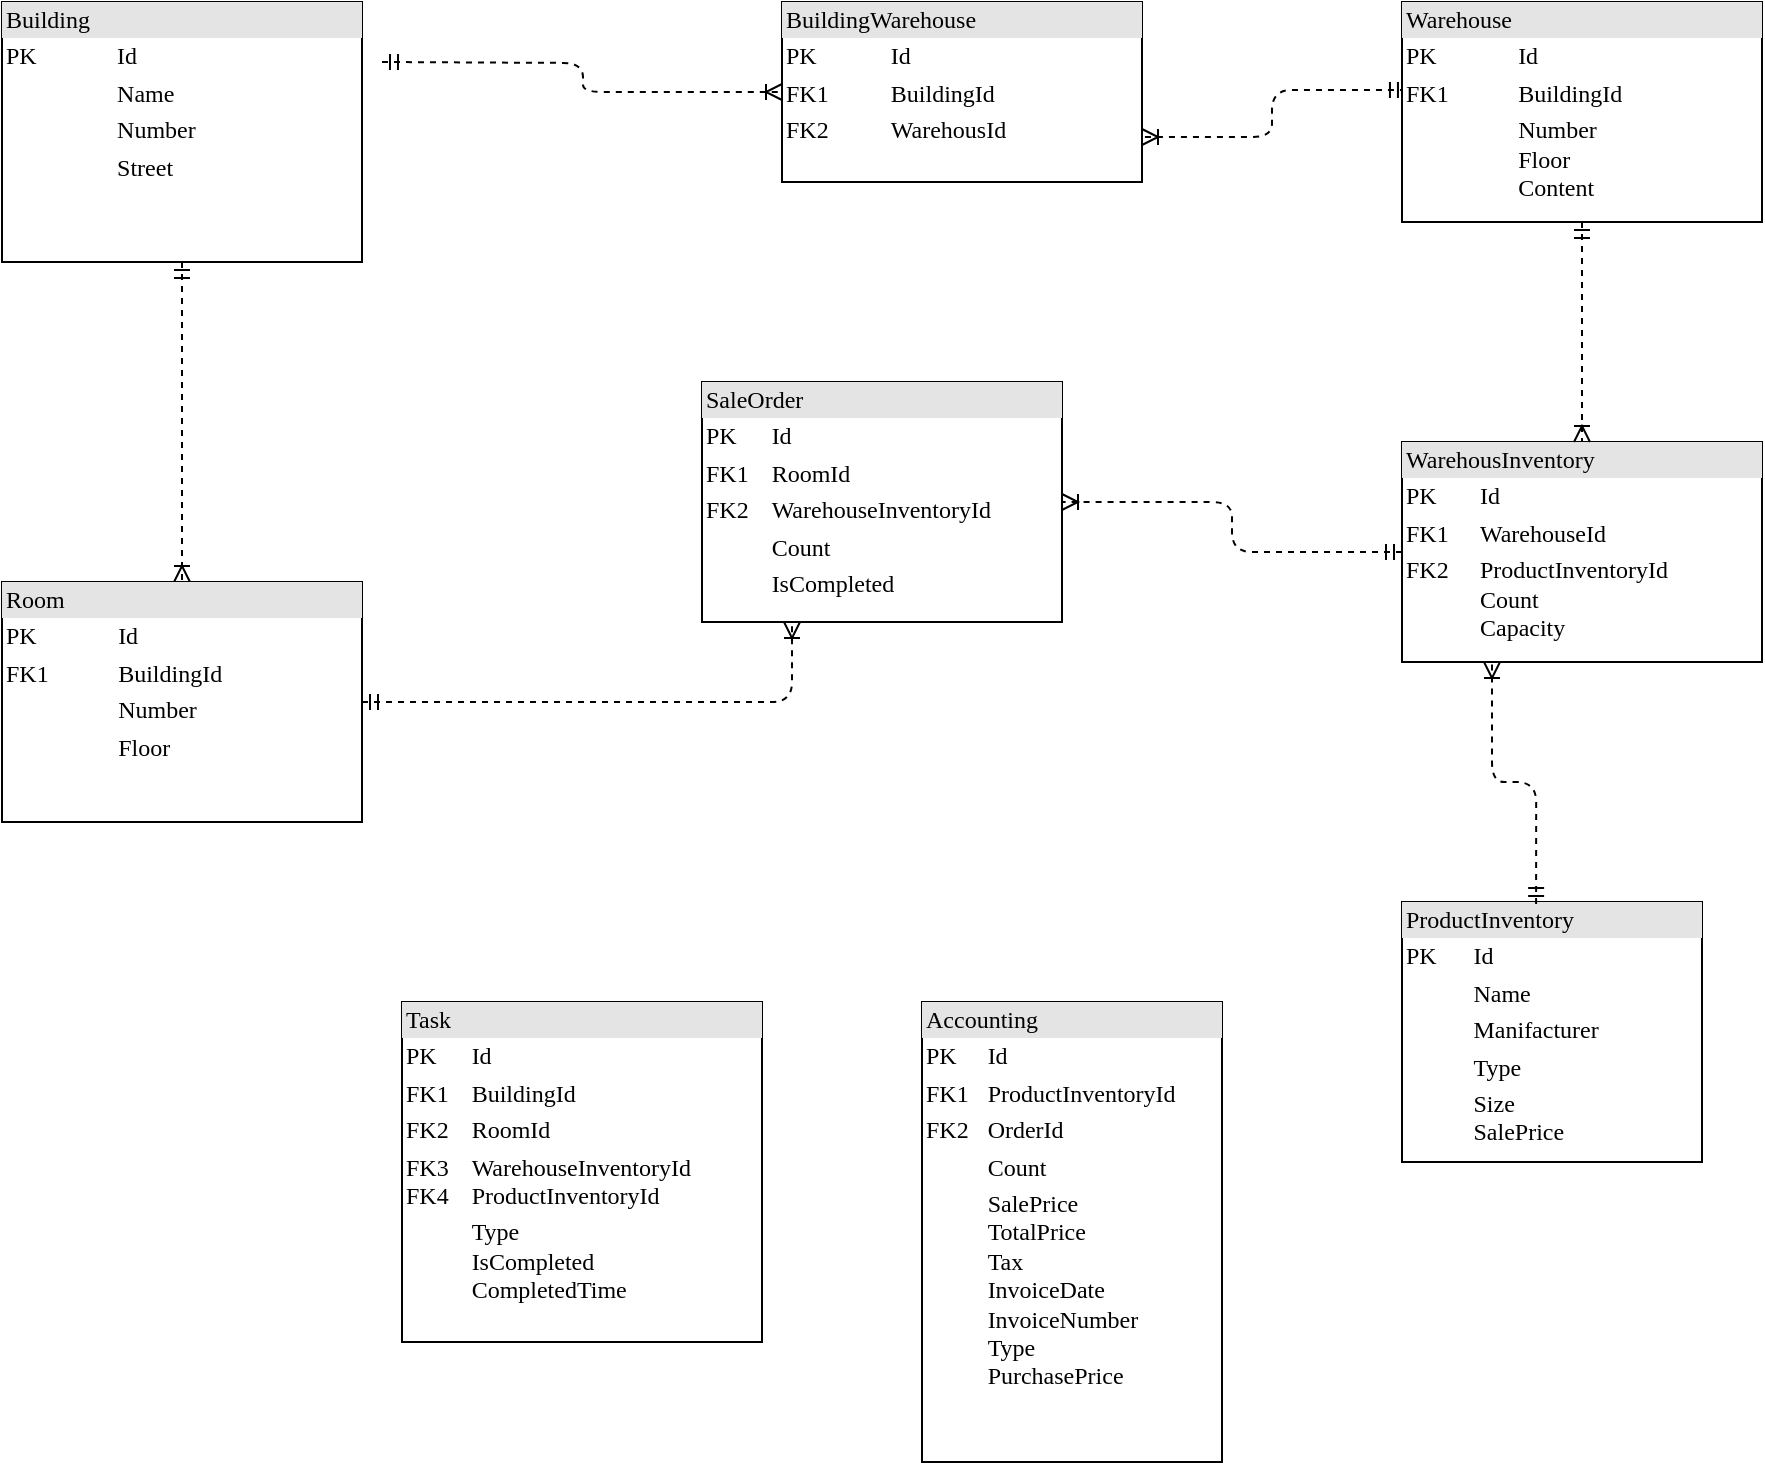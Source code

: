 <mxfile version="23.0.2" type="device">
  <diagram name="Page-1" id="2ca16b54-16f6-2749-3443-fa8db7711227">
    <mxGraphModel dx="1225" dy="1096" grid="1" gridSize="10" guides="1" tooltips="1" connect="1" arrows="1" fold="1" page="1" pageScale="1" pageWidth="1100" pageHeight="850" background="none" math="0" shadow="0">
      <root>
        <mxCell id="0" />
        <mxCell id="1" parent="0" />
        <mxCell id="2ed32ef02a7f4228-1" value="&lt;div style=&quot;box-sizing:border-box;width:100%;background:#e4e4e4;padding:2px;&quot;&gt;BuildingWarehouse&lt;/div&gt;&lt;table style=&quot;width:100%;font-size:1em;&quot; cellpadding=&quot;2&quot; cellspacing=&quot;0&quot;&gt;&lt;tbody&gt;&lt;tr&gt;&lt;td&gt;PK&lt;/td&gt;&lt;td&gt;Id&lt;/td&gt;&lt;/tr&gt;&lt;tr&gt;&lt;td&gt;FK1&lt;/td&gt;&lt;td&gt;BuildingId&lt;/td&gt;&lt;/tr&gt;&lt;tr&gt;&lt;td&gt;FK2&lt;/td&gt;&lt;td&gt;WarehousId&lt;/td&gt;&lt;/tr&gt;&lt;/tbody&gt;&lt;/table&gt;" style="verticalAlign=top;align=left;overflow=fill;html=1;rounded=0;shadow=0;comic=0;labelBackgroundColor=none;strokeWidth=1;fontFamily=Verdana;fontSize=12" parent="1" vertex="1">
          <mxGeometry x="520" y="60" width="180" height="90" as="geometry" />
        </mxCell>
        <mxCell id="2ed32ef02a7f4228-19" style="html=1;dashed=1;labelBackgroundColor=none;startArrow=ERmandOne;endArrow=ERoneToMany;fontFamily=Verdana;fontSize=12;align=left;entryX=0.5;entryY=0;edgeStyle=orthogonalEdgeStyle;entryDx=0;entryDy=0;" parent="1" source="2ed32ef02a7f4228-2" target="2ed32ef02a7f4228-10" edge="1">
          <mxGeometry relative="1" as="geometry" />
        </mxCell>
        <mxCell id="2ed32ef02a7f4228-20" style="html=1;dashed=1;labelBackgroundColor=none;startArrow=ERmandOne;endArrow=ERoneToMany;fontFamily=Verdana;fontSize=12;align=left;exitX=0.011;exitY=0.4;exitDx=0;exitDy=0;edgeStyle=orthogonalEdgeStyle;entryX=1;entryY=0.75;entryDx=0;entryDy=0;exitPerimeter=0;" parent="1" source="2ed32ef02a7f4228-11" target="2ed32ef02a7f4228-1" edge="1">
          <mxGeometry relative="1" as="geometry">
            <mxPoint x="670" y="160" as="targetPoint" />
          </mxGeometry>
        </mxCell>
        <mxCell id="2ed32ef02a7f4228-2" value="&lt;div style=&quot;box-sizing: border-box ; width: 100% ; background: #e4e4e4 ; padding: 2px&quot;&gt;Building&lt;/div&gt;&lt;table style=&quot;width: 100% ; font-size: 1em&quot; cellpadding=&quot;2&quot; cellspacing=&quot;0&quot;&gt;&lt;tbody&gt;&lt;tr&gt;&lt;td&gt;PK&lt;/td&gt;&lt;td&gt;Id&lt;/td&gt;&lt;/tr&gt;&lt;tr&gt;&lt;td&gt;&lt;br&gt;&lt;/td&gt;&lt;td&gt;Name&lt;/td&gt;&lt;/tr&gt;&lt;tr&gt;&lt;td&gt;&lt;/td&gt;&lt;td&gt;Number&lt;/td&gt;&lt;/tr&gt;&lt;tr&gt;&lt;td&gt;&lt;br&gt;&lt;/td&gt;&lt;td&gt;Street&lt;br&gt;&lt;/td&gt;&lt;/tr&gt;&lt;tr&gt;&lt;td&gt;&lt;br&gt;&lt;/td&gt;&lt;td&gt;&lt;br&gt;&lt;/td&gt;&lt;/tr&gt;&lt;tr&gt;&lt;td&gt;&lt;br&gt;&lt;/td&gt;&lt;td&gt;&lt;br&gt;&lt;/td&gt;&lt;/tr&gt;&lt;/tbody&gt;&lt;/table&gt;" style="verticalAlign=top;align=left;overflow=fill;html=1;rounded=0;shadow=0;comic=0;labelBackgroundColor=none;strokeWidth=1;fontFamily=Verdana;fontSize=12" parent="1" vertex="1">
          <mxGeometry x="130" y="60" width="180" height="130" as="geometry" />
        </mxCell>
        <mxCell id="2ed32ef02a7f4228-6" value="&lt;div style=&quot;box-sizing: border-box ; width: 100% ; background: #e4e4e4 ; padding: 2px&quot;&gt;ProductInventory&lt;/div&gt;&lt;table style=&quot;width: 100% ; font-size: 1em&quot; cellpadding=&quot;2&quot; cellspacing=&quot;0&quot;&gt;&lt;tbody&gt;&lt;tr&gt;&lt;td&gt;PK&lt;/td&gt;&lt;td&gt;Id&lt;/td&gt;&lt;/tr&gt;&lt;tr&gt;&lt;td&gt;&lt;br&gt;&lt;/td&gt;&lt;td&gt;Name&lt;/td&gt;&lt;/tr&gt;&lt;tr&gt;&lt;td&gt;&lt;/td&gt;&lt;td&gt;Manifacturer&lt;/td&gt;&lt;/tr&gt;&lt;tr&gt;&lt;td&gt;&lt;br&gt;&lt;/td&gt;&lt;td&gt;Type&lt;/td&gt;&lt;/tr&gt;&lt;tr&gt;&lt;td&gt;&lt;br&gt;&lt;/td&gt;&lt;td&gt;Size&lt;br&gt;SalePrice&lt;/td&gt;&lt;/tr&gt;&lt;/tbody&gt;&lt;/table&gt;" style="verticalAlign=top;align=left;overflow=fill;html=1;rounded=0;shadow=0;comic=0;labelBackgroundColor=none;strokeWidth=1;fontFamily=Verdana;fontSize=12" parent="1" vertex="1">
          <mxGeometry x="830" y="510" width="150" height="130" as="geometry" />
        </mxCell>
        <mxCell id="2ed32ef02a7f4228-9" value="&lt;div style=&quot;box-sizing:border-box;width:100%;background:#e4e4e4;padding:2px;&quot;&gt;WarehousInventory&lt;/div&gt;&lt;table style=&quot;width:100%;font-size:1em;&quot; cellpadding=&quot;2&quot; cellspacing=&quot;0&quot;&gt;&lt;tbody&gt;&lt;tr&gt;&lt;td&gt;PK&lt;/td&gt;&lt;td&gt;Id&lt;/td&gt;&lt;/tr&gt;&lt;tr&gt;&lt;td&gt;FK1&lt;/td&gt;&lt;td&gt;WarehouseId&lt;/td&gt;&lt;/tr&gt;&lt;tr&gt;&lt;td&gt;FK2&lt;br&gt;&lt;br&gt;&lt;br&gt;&lt;/td&gt;&lt;td&gt;ProductInventoryId&lt;br&gt;Count&lt;br&gt;Capacity&lt;/td&gt;&lt;/tr&gt;&lt;/tbody&gt;&lt;/table&gt;" style="verticalAlign=top;align=left;overflow=fill;html=1;rounded=0;shadow=0;comic=0;labelBackgroundColor=none;strokeWidth=1;fontFamily=Verdana;fontSize=12" parent="1" vertex="1">
          <mxGeometry x="830" y="280" width="180" height="110" as="geometry" />
        </mxCell>
        <mxCell id="2ed32ef02a7f4228-21" style="edgeStyle=orthogonalEdgeStyle;html=1;entryX=0.5;entryY=0;dashed=1;labelBackgroundColor=none;startArrow=ERmandOne;endArrow=ERoneToMany;fontFamily=Verdana;fontSize=12;align=left;" parent="1" source="2ed32ef02a7f4228-11" target="2ed32ef02a7f4228-9" edge="1">
          <mxGeometry relative="1" as="geometry" />
        </mxCell>
        <mxCell id="2ed32ef02a7f4228-10" value="&lt;div style=&quot;box-sizing: border-box ; width: 100% ; background: #e4e4e4 ; padding: 2px&quot;&gt;Room&lt;/div&gt;&lt;table style=&quot;width: 100% ; font-size: 1em&quot; cellpadding=&quot;2&quot; cellspacing=&quot;0&quot;&gt;&lt;tbody&gt;&lt;tr&gt;&lt;td&gt;PK&lt;/td&gt;&lt;td&gt;Id&lt;/td&gt;&lt;/tr&gt;&lt;tr&gt;&lt;td&gt;FK1&lt;/td&gt;&lt;td&gt;BuildingId&lt;/td&gt;&lt;/tr&gt;&lt;tr&gt;&lt;td&gt;&lt;/td&gt;&lt;td&gt;Number&lt;/td&gt;&lt;/tr&gt;&lt;tr&gt;&lt;td&gt;&lt;br&gt;&lt;/td&gt;&lt;td&gt;Floor&lt;br&gt;&lt;/td&gt;&lt;/tr&gt;&lt;tr&gt;&lt;td&gt;&lt;br&gt;&lt;/td&gt;&lt;td&gt;&lt;/td&gt;&lt;/tr&gt;&lt;/tbody&gt;&lt;/table&gt;" style="verticalAlign=top;align=left;overflow=fill;html=1;rounded=0;shadow=0;comic=0;labelBackgroundColor=none;strokeWidth=1;fontFamily=Verdana;fontSize=12" parent="1" vertex="1">
          <mxGeometry x="130" y="350" width="180" height="120" as="geometry" />
        </mxCell>
        <mxCell id="2ed32ef02a7f4228-11" value="&lt;div style=&quot;box-sizing:border-box;width:100%;background:#e4e4e4;padding:2px;&quot;&gt;Warehouse&lt;/div&gt;&lt;table style=&quot;width:100%;font-size:1em;&quot; cellpadding=&quot;2&quot; cellspacing=&quot;0&quot;&gt;&lt;tbody&gt;&lt;tr&gt;&lt;td&gt;PK&lt;/td&gt;&lt;td&gt;Id&lt;/td&gt;&lt;/tr&gt;&lt;tr&gt;&lt;td&gt;FK1&lt;/td&gt;&lt;td&gt;BuildingId&lt;/td&gt;&lt;/tr&gt;&lt;tr&gt;&lt;td&gt;&lt;/td&gt;&lt;td&gt;Number&lt;br&gt;Floor&lt;br&gt;Content&lt;br&gt;&lt;/td&gt;&lt;/tr&gt;&lt;/tbody&gt;&lt;/table&gt;" style="verticalAlign=top;align=left;overflow=fill;html=1;rounded=0;shadow=0;comic=0;labelBackgroundColor=none;strokeWidth=1;fontFamily=Verdana;fontSize=12" parent="1" vertex="1">
          <mxGeometry x="830" y="60" width="180" height="110" as="geometry" />
        </mxCell>
        <mxCell id="mTXAe7J57VP8RMJUM_ci-1" style="html=1;dashed=1;labelBackgroundColor=none;startArrow=ERmandOne;endArrow=ERoneToMany;fontFamily=Verdana;fontSize=12;align=left;edgeStyle=orthogonalEdgeStyle;entryX=0;entryY=0.5;entryDx=0;entryDy=0;" edge="1" parent="1" target="2ed32ef02a7f4228-1">
          <mxGeometry relative="1" as="geometry">
            <mxPoint x="320" y="90" as="sourcePoint" />
            <mxPoint x="783" y="128" as="targetPoint" />
          </mxGeometry>
        </mxCell>
        <mxCell id="mTXAe7J57VP8RMJUM_ci-2" style="edgeStyle=orthogonalEdgeStyle;html=1;entryX=0.25;entryY=1;dashed=1;labelBackgroundColor=none;startArrow=ERmandOne;endArrow=ERoneToMany;fontFamily=Verdana;fontSize=12;align=left;entryDx=0;entryDy=0;exitX=0.447;exitY=0.008;exitDx=0;exitDy=0;exitPerimeter=0;" edge="1" parent="1" source="2ed32ef02a7f4228-6" target="2ed32ef02a7f4228-9">
          <mxGeometry relative="1" as="geometry">
            <mxPoint x="950" y="180" as="sourcePoint" />
            <mxPoint x="940" y="290" as="targetPoint" />
          </mxGeometry>
        </mxCell>
        <mxCell id="mTXAe7J57VP8RMJUM_ci-4" value="&lt;div style=&quot;box-sizing: border-box ; width: 100% ; background: #e4e4e4 ; padding: 2px&quot;&gt;SaleOrder&lt;/div&gt;&lt;table style=&quot;width: 100% ; font-size: 1em&quot; cellpadding=&quot;2&quot; cellspacing=&quot;0&quot;&gt;&lt;tbody&gt;&lt;tr&gt;&lt;td&gt;PK&lt;/td&gt;&lt;td&gt;Id&lt;/td&gt;&lt;/tr&gt;&lt;tr&gt;&lt;td&gt;FK1&lt;/td&gt;&lt;td&gt;RoomId&lt;/td&gt;&lt;/tr&gt;&lt;tr&gt;&lt;td&gt;FK2&lt;/td&gt;&lt;td&gt;WarehouseInventoryId&lt;/td&gt;&lt;/tr&gt;&lt;tr&gt;&lt;td&gt;&lt;br&gt;&lt;/td&gt;&lt;td&gt;Count&lt;/td&gt;&lt;/tr&gt;&lt;tr&gt;&lt;td&gt;&lt;br&gt;&lt;/td&gt;&lt;td&gt;IsCompleted&lt;/td&gt;&lt;/tr&gt;&lt;/tbody&gt;&lt;/table&gt;" style="verticalAlign=top;align=left;overflow=fill;html=1;rounded=0;shadow=0;comic=0;labelBackgroundColor=none;strokeWidth=1;fontFamily=Verdana;fontSize=12" vertex="1" parent="1">
          <mxGeometry x="480" y="250" width="180" height="120" as="geometry" />
        </mxCell>
        <mxCell id="mTXAe7J57VP8RMJUM_ci-5" value="&lt;div style=&quot;box-sizing: border-box ; width: 100% ; background: #e4e4e4 ; padding: 2px&quot;&gt;Task&lt;/div&gt;&lt;table style=&quot;width: 100% ; font-size: 1em&quot; cellpadding=&quot;2&quot; cellspacing=&quot;0&quot;&gt;&lt;tbody&gt;&lt;tr&gt;&lt;td&gt;PK&lt;/td&gt;&lt;td&gt;Id&lt;/td&gt;&lt;/tr&gt;&lt;tr&gt;&lt;td&gt;FK1&lt;/td&gt;&lt;td&gt;BuildingId&lt;/td&gt;&lt;/tr&gt;&lt;tr&gt;&lt;td&gt;FK2&lt;/td&gt;&lt;td&gt;RoomId&lt;br&gt;&lt;/td&gt;&lt;/tr&gt;&lt;tr&gt;&lt;td&gt;FK3&lt;br&gt;FK4&lt;/td&gt;&lt;td&gt;WarehouseInventoryId&lt;br&gt;ProductInventoryId&lt;/td&gt;&lt;/tr&gt;&lt;tr&gt;&lt;td&gt;&lt;br&gt;&lt;br&gt;&lt;/td&gt;&lt;td&gt;Type&lt;br&gt;IsCompleted&lt;br&gt;CompletedTime&lt;/td&gt;&lt;/tr&gt;&lt;/tbody&gt;&lt;/table&gt;" style="verticalAlign=top;align=left;overflow=fill;html=1;rounded=0;shadow=0;comic=0;labelBackgroundColor=none;strokeWidth=1;fontFamily=Verdana;fontSize=12" vertex="1" parent="1">
          <mxGeometry x="330" y="560" width="180" height="170" as="geometry" />
        </mxCell>
        <mxCell id="mTXAe7J57VP8RMJUM_ci-6" style="edgeStyle=orthogonalEdgeStyle;html=1;entryX=1;entryY=0.5;dashed=1;labelBackgroundColor=none;startArrow=ERmandOne;endArrow=ERoneToMany;fontFamily=Verdana;fontSize=12;align=left;entryDx=0;entryDy=0;exitX=0;exitY=0.5;exitDx=0;exitDy=0;" edge="1" parent="1" source="2ed32ef02a7f4228-9" target="mTXAe7J57VP8RMJUM_ci-4">
          <mxGeometry relative="1" as="geometry">
            <mxPoint x="907" y="521" as="sourcePoint" />
            <mxPoint x="885" y="400" as="targetPoint" />
          </mxGeometry>
        </mxCell>
        <mxCell id="mTXAe7J57VP8RMJUM_ci-7" style="edgeStyle=orthogonalEdgeStyle;html=1;entryX=0.25;entryY=1;dashed=1;labelBackgroundColor=none;startArrow=ERmandOne;endArrow=ERoneToMany;fontFamily=Verdana;fontSize=12;align=left;entryDx=0;entryDy=0;exitX=1;exitY=0.5;exitDx=0;exitDy=0;" edge="1" parent="1" source="2ed32ef02a7f4228-10" target="mTXAe7J57VP8RMJUM_ci-4">
          <mxGeometry relative="1" as="geometry">
            <mxPoint x="500" y="437" as="sourcePoint" />
            <mxPoint x="330" y="412" as="targetPoint" />
          </mxGeometry>
        </mxCell>
        <mxCell id="mTXAe7J57VP8RMJUM_ci-8" value="&lt;div style=&quot;box-sizing: border-box ; width: 100% ; background: #e4e4e4 ; padding: 2px&quot;&gt;Accounting&lt;/div&gt;&lt;table style=&quot;width: 100% ; font-size: 1em&quot; cellpadding=&quot;2&quot; cellspacing=&quot;0&quot;&gt;&lt;tbody&gt;&lt;tr&gt;&lt;td&gt;PK&lt;/td&gt;&lt;td&gt;Id&lt;/td&gt;&lt;/tr&gt;&lt;tr&gt;&lt;td&gt;FK1&lt;/td&gt;&lt;td&gt;ProductInventoryId&lt;/td&gt;&lt;/tr&gt;&lt;tr&gt;&lt;td&gt;FK2&lt;/td&gt;&lt;td&gt;OrderId&lt;/td&gt;&lt;/tr&gt;&lt;tr&gt;&lt;td&gt;&lt;br&gt;&lt;/td&gt;&lt;td&gt;Count&lt;/td&gt;&lt;/tr&gt;&lt;tr&gt;&lt;td&gt;&lt;br&gt;&lt;/td&gt;&lt;td&gt;SalePrice&lt;br&gt;TotalPrice&lt;br&gt;Tax&lt;br&gt;InvoiceDate&lt;br&gt;InvoiceNumber&lt;br&gt;Type&lt;br&gt;PurchasePrice&lt;br&gt;&lt;/td&gt;&lt;/tr&gt;&lt;/tbody&gt;&lt;/table&gt;" style="verticalAlign=top;align=left;overflow=fill;html=1;rounded=0;shadow=0;comic=0;labelBackgroundColor=none;strokeWidth=1;fontFamily=Verdana;fontSize=12" vertex="1" parent="1">
          <mxGeometry x="590" y="560" width="150" height="230" as="geometry" />
        </mxCell>
      </root>
    </mxGraphModel>
  </diagram>
</mxfile>
